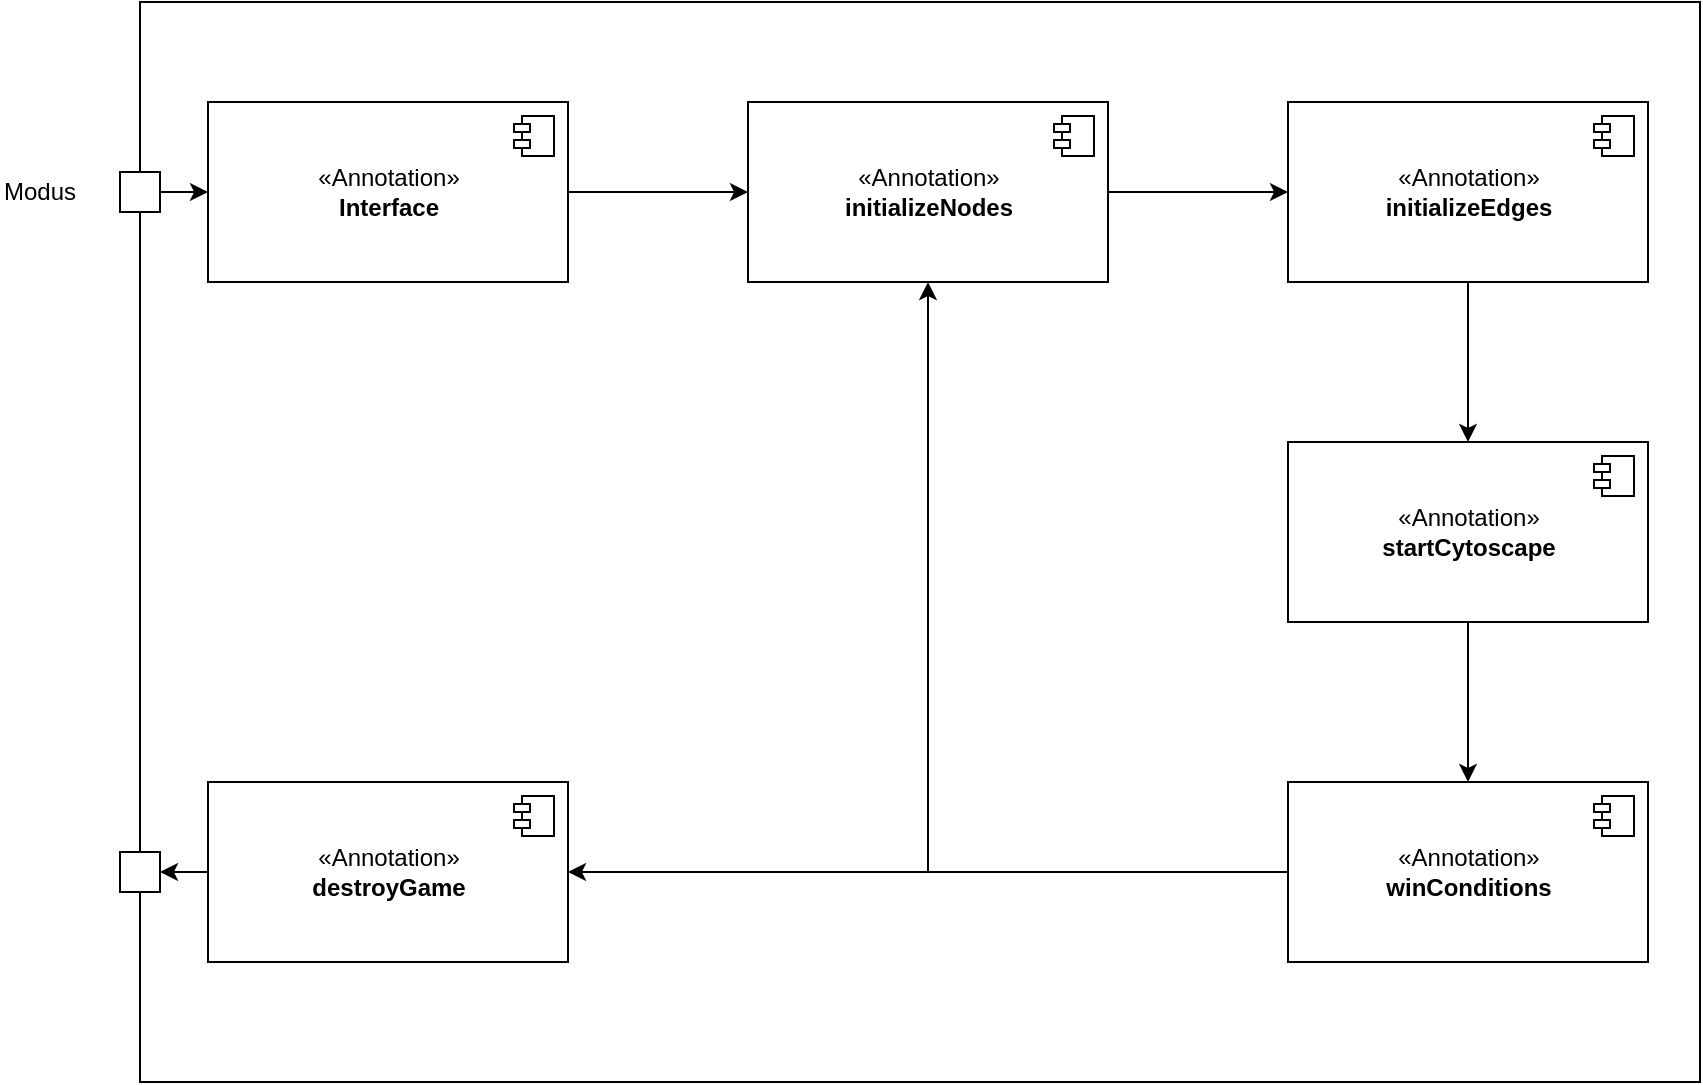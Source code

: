 <mxfile version="14.4.2" type="github">
  <diagram id="mXj5VXWNXv9QBmRB8gyB" name="Page-1">
    <mxGraphModel dx="2249" dy="762" grid="1" gridSize="10" guides="1" tooltips="1" connect="1" arrows="1" fold="1" page="1" pageScale="1" pageWidth="827" pageHeight="1169" math="0" shadow="0">
      <root>
        <mxCell id="0" />
        <mxCell id="1" parent="0" />
        <mxCell id="0eNjYjWfAuZp5C8Xks8h-27" value="" style="rounded=0;whiteSpace=wrap;html=1;" parent="1" vertex="1">
          <mxGeometry x="20" y="50" width="780" height="540" as="geometry" />
        </mxCell>
        <mxCell id="0eNjYjWfAuZp5C8Xks8h-14" style="edgeStyle=orthogonalEdgeStyle;rounded=0;orthogonalLoop=1;jettySize=auto;html=1;entryX=0;entryY=0.5;entryDx=0;entryDy=0;" parent="1" source="0eNjYjWfAuZp5C8Xks8h-1" target="0eNjYjWfAuZp5C8Xks8h-3" edge="1">
          <mxGeometry relative="1" as="geometry" />
        </mxCell>
        <mxCell id="0eNjYjWfAuZp5C8Xks8h-1" value="«Annotation»&lt;br&gt;&lt;b&gt;Interface&lt;/b&gt;" style="html=1;dropTarget=0;" parent="1" vertex="1">
          <mxGeometry x="54" y="100" width="180" height="90" as="geometry" />
        </mxCell>
        <mxCell id="0eNjYjWfAuZp5C8Xks8h-2" value="" style="shape=module;jettyWidth=8;jettyHeight=4;" parent="0eNjYjWfAuZp5C8Xks8h-1" vertex="1">
          <mxGeometry x="1" width="20" height="20" relative="1" as="geometry">
            <mxPoint x="-27" y="7" as="offset" />
          </mxGeometry>
        </mxCell>
        <mxCell id="0eNjYjWfAuZp5C8Xks8h-15" style="edgeStyle=orthogonalEdgeStyle;rounded=0;orthogonalLoop=1;jettySize=auto;html=1;entryX=0;entryY=0.5;entryDx=0;entryDy=0;" parent="1" source="0eNjYjWfAuZp5C8Xks8h-3" target="0eNjYjWfAuZp5C8Xks8h-6" edge="1">
          <mxGeometry relative="1" as="geometry" />
        </mxCell>
        <mxCell id="0eNjYjWfAuZp5C8Xks8h-3" value="«Annotation»&lt;br&gt;&lt;b&gt;initializeNodes&lt;/b&gt;" style="html=1;dropTarget=0;" parent="1" vertex="1">
          <mxGeometry x="324" y="100" width="180" height="90" as="geometry" />
        </mxCell>
        <mxCell id="0eNjYjWfAuZp5C8Xks8h-4" value="" style="shape=module;jettyWidth=8;jettyHeight=4;" parent="0eNjYjWfAuZp5C8Xks8h-3" vertex="1">
          <mxGeometry x="1" width="20" height="20" relative="1" as="geometry">
            <mxPoint x="-27" y="7" as="offset" />
          </mxGeometry>
        </mxCell>
        <mxCell id="0eNjYjWfAuZp5C8Xks8h-17" style="edgeStyle=orthogonalEdgeStyle;rounded=0;orthogonalLoop=1;jettySize=auto;html=1;" parent="1" source="0eNjYjWfAuZp5C8Xks8h-6" target="0eNjYjWfAuZp5C8Xks8h-8" edge="1">
          <mxGeometry relative="1" as="geometry" />
        </mxCell>
        <mxCell id="0eNjYjWfAuZp5C8Xks8h-6" value="«Annotation»&lt;br&gt;&lt;b&gt;initializeEdges&lt;/b&gt;" style="html=1;dropTarget=0;" parent="1" vertex="1">
          <mxGeometry x="594" y="100" width="180" height="90" as="geometry" />
        </mxCell>
        <mxCell id="0eNjYjWfAuZp5C8Xks8h-7" value="" style="shape=module;jettyWidth=8;jettyHeight=4;" parent="0eNjYjWfAuZp5C8Xks8h-6" vertex="1">
          <mxGeometry x="1" width="20" height="20" relative="1" as="geometry">
            <mxPoint x="-27" y="7" as="offset" />
          </mxGeometry>
        </mxCell>
        <mxCell id="0eNjYjWfAuZp5C8Xks8h-18" style="edgeStyle=orthogonalEdgeStyle;rounded=0;orthogonalLoop=1;jettySize=auto;html=1;" parent="1" source="0eNjYjWfAuZp5C8Xks8h-8" target="0eNjYjWfAuZp5C8Xks8h-10" edge="1">
          <mxGeometry relative="1" as="geometry" />
        </mxCell>
        <mxCell id="0eNjYjWfAuZp5C8Xks8h-8" value="«Annotation»&lt;br&gt;&lt;b&gt;startCytoscape&lt;/b&gt;" style="html=1;dropTarget=0;" parent="1" vertex="1">
          <mxGeometry x="594" y="270" width="180" height="90" as="geometry" />
        </mxCell>
        <mxCell id="0eNjYjWfAuZp5C8Xks8h-9" value="" style="shape=module;jettyWidth=8;jettyHeight=4;" parent="0eNjYjWfAuZp5C8Xks8h-8" vertex="1">
          <mxGeometry x="1" width="20" height="20" relative="1" as="geometry">
            <mxPoint x="-27" y="7" as="offset" />
          </mxGeometry>
        </mxCell>
        <mxCell id="0eNjYjWfAuZp5C8Xks8h-19" style="edgeStyle=orthogonalEdgeStyle;rounded=0;orthogonalLoop=1;jettySize=auto;html=1;entryX=0.5;entryY=1;entryDx=0;entryDy=0;" parent="1" source="0eNjYjWfAuZp5C8Xks8h-10" target="0eNjYjWfAuZp5C8Xks8h-3" edge="1">
          <mxGeometry relative="1" as="geometry" />
        </mxCell>
        <mxCell id="0eNjYjWfAuZp5C8Xks8h-26" style="edgeStyle=orthogonalEdgeStyle;rounded=0;orthogonalLoop=1;jettySize=auto;html=1;entryX=1;entryY=0.5;entryDx=0;entryDy=0;" parent="1" source="0eNjYjWfAuZp5C8Xks8h-10" target="0eNjYjWfAuZp5C8Xks8h-24" edge="1">
          <mxGeometry relative="1" as="geometry" />
        </mxCell>
        <mxCell id="0eNjYjWfAuZp5C8Xks8h-10" value="«Annotation»&lt;br&gt;&lt;b&gt;winConditions&lt;/b&gt;" style="html=1;dropTarget=0;" parent="1" vertex="1">
          <mxGeometry x="594" y="440" width="180" height="90" as="geometry" />
        </mxCell>
        <mxCell id="0eNjYjWfAuZp5C8Xks8h-11" value="" style="shape=module;jettyWidth=8;jettyHeight=4;" parent="0eNjYjWfAuZp5C8Xks8h-10" vertex="1">
          <mxGeometry x="1" width="20" height="20" relative="1" as="geometry">
            <mxPoint x="-27" y="7" as="offset" />
          </mxGeometry>
        </mxCell>
        <mxCell id="0eNjYjWfAuZp5C8Xks8h-31" style="edgeStyle=orthogonalEdgeStyle;rounded=0;orthogonalLoop=1;jettySize=auto;html=1;" parent="1" source="0eNjYjWfAuZp5C8Xks8h-24" target="0eNjYjWfAuZp5C8Xks8h-30" edge="1">
          <mxGeometry relative="1" as="geometry" />
        </mxCell>
        <mxCell id="0eNjYjWfAuZp5C8Xks8h-24" value="«Annotation»&lt;br&gt;&lt;b&gt;destroyGame&lt;/b&gt;" style="html=1;dropTarget=0;" parent="1" vertex="1">
          <mxGeometry x="54" y="440" width="180" height="90" as="geometry" />
        </mxCell>
        <mxCell id="0eNjYjWfAuZp5C8Xks8h-25" value="" style="shape=module;jettyWidth=8;jettyHeight=4;" parent="0eNjYjWfAuZp5C8Xks8h-24" vertex="1">
          <mxGeometry x="1" width="20" height="20" relative="1" as="geometry">
            <mxPoint x="-27" y="7" as="offset" />
          </mxGeometry>
        </mxCell>
        <mxCell id="0eNjYjWfAuZp5C8Xks8h-29" style="edgeStyle=orthogonalEdgeStyle;rounded=0;orthogonalLoop=1;jettySize=auto;html=1;" parent="1" source="0eNjYjWfAuZp5C8Xks8h-28" target="0eNjYjWfAuZp5C8Xks8h-1" edge="1">
          <mxGeometry relative="1" as="geometry" />
        </mxCell>
        <mxCell id="0eNjYjWfAuZp5C8Xks8h-28" value="" style="whiteSpace=wrap;html=1;aspect=fixed;" parent="1" vertex="1">
          <mxGeometry x="10" y="135" width="20" height="20" as="geometry" />
        </mxCell>
        <mxCell id="0eNjYjWfAuZp5C8Xks8h-30" value="" style="whiteSpace=wrap;html=1;aspect=fixed;" parent="1" vertex="1">
          <mxGeometry x="10" y="475" width="20" height="20" as="geometry" />
        </mxCell>
        <mxCell id="0eNjYjWfAuZp5C8Xks8h-32" value="Modus" style="text;html=1;strokeColor=none;fillColor=none;align=center;verticalAlign=middle;whiteSpace=wrap;rounded=0;" parent="1" vertex="1">
          <mxGeometry x="-50" y="135" width="40" height="20" as="geometry" />
        </mxCell>
      </root>
    </mxGraphModel>
  </diagram>
</mxfile>
